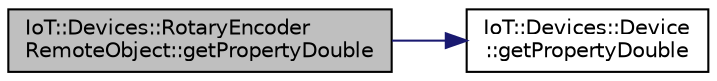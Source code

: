 digraph "IoT::Devices::RotaryEncoderRemoteObject::getPropertyDouble"
{
 // LATEX_PDF_SIZE
  edge [fontname="Helvetica",fontsize="10",labelfontname="Helvetica",labelfontsize="10"];
  node [fontname="Helvetica",fontsize="10",shape=record];
  rankdir="LR";
  Node1 [label="IoT::Devices::RotaryEncoder\lRemoteObject::getPropertyDouble",height=0.2,width=0.4,color="black", fillcolor="grey75", style="filled", fontcolor="black",tooltip=" "];
  Node1 -> Node2 [color="midnightblue",fontsize="10",style="solid"];
  Node2 [label="IoT::Devices::Device\l::getPropertyDouble",height=0.2,width=0.4,color="black", fillcolor="white", style="filled",URL="$classIoT_1_1Devices_1_1Device.html#acaad80b438a333a8de7a8fd74fe3e963",tooltip=" "];
}
